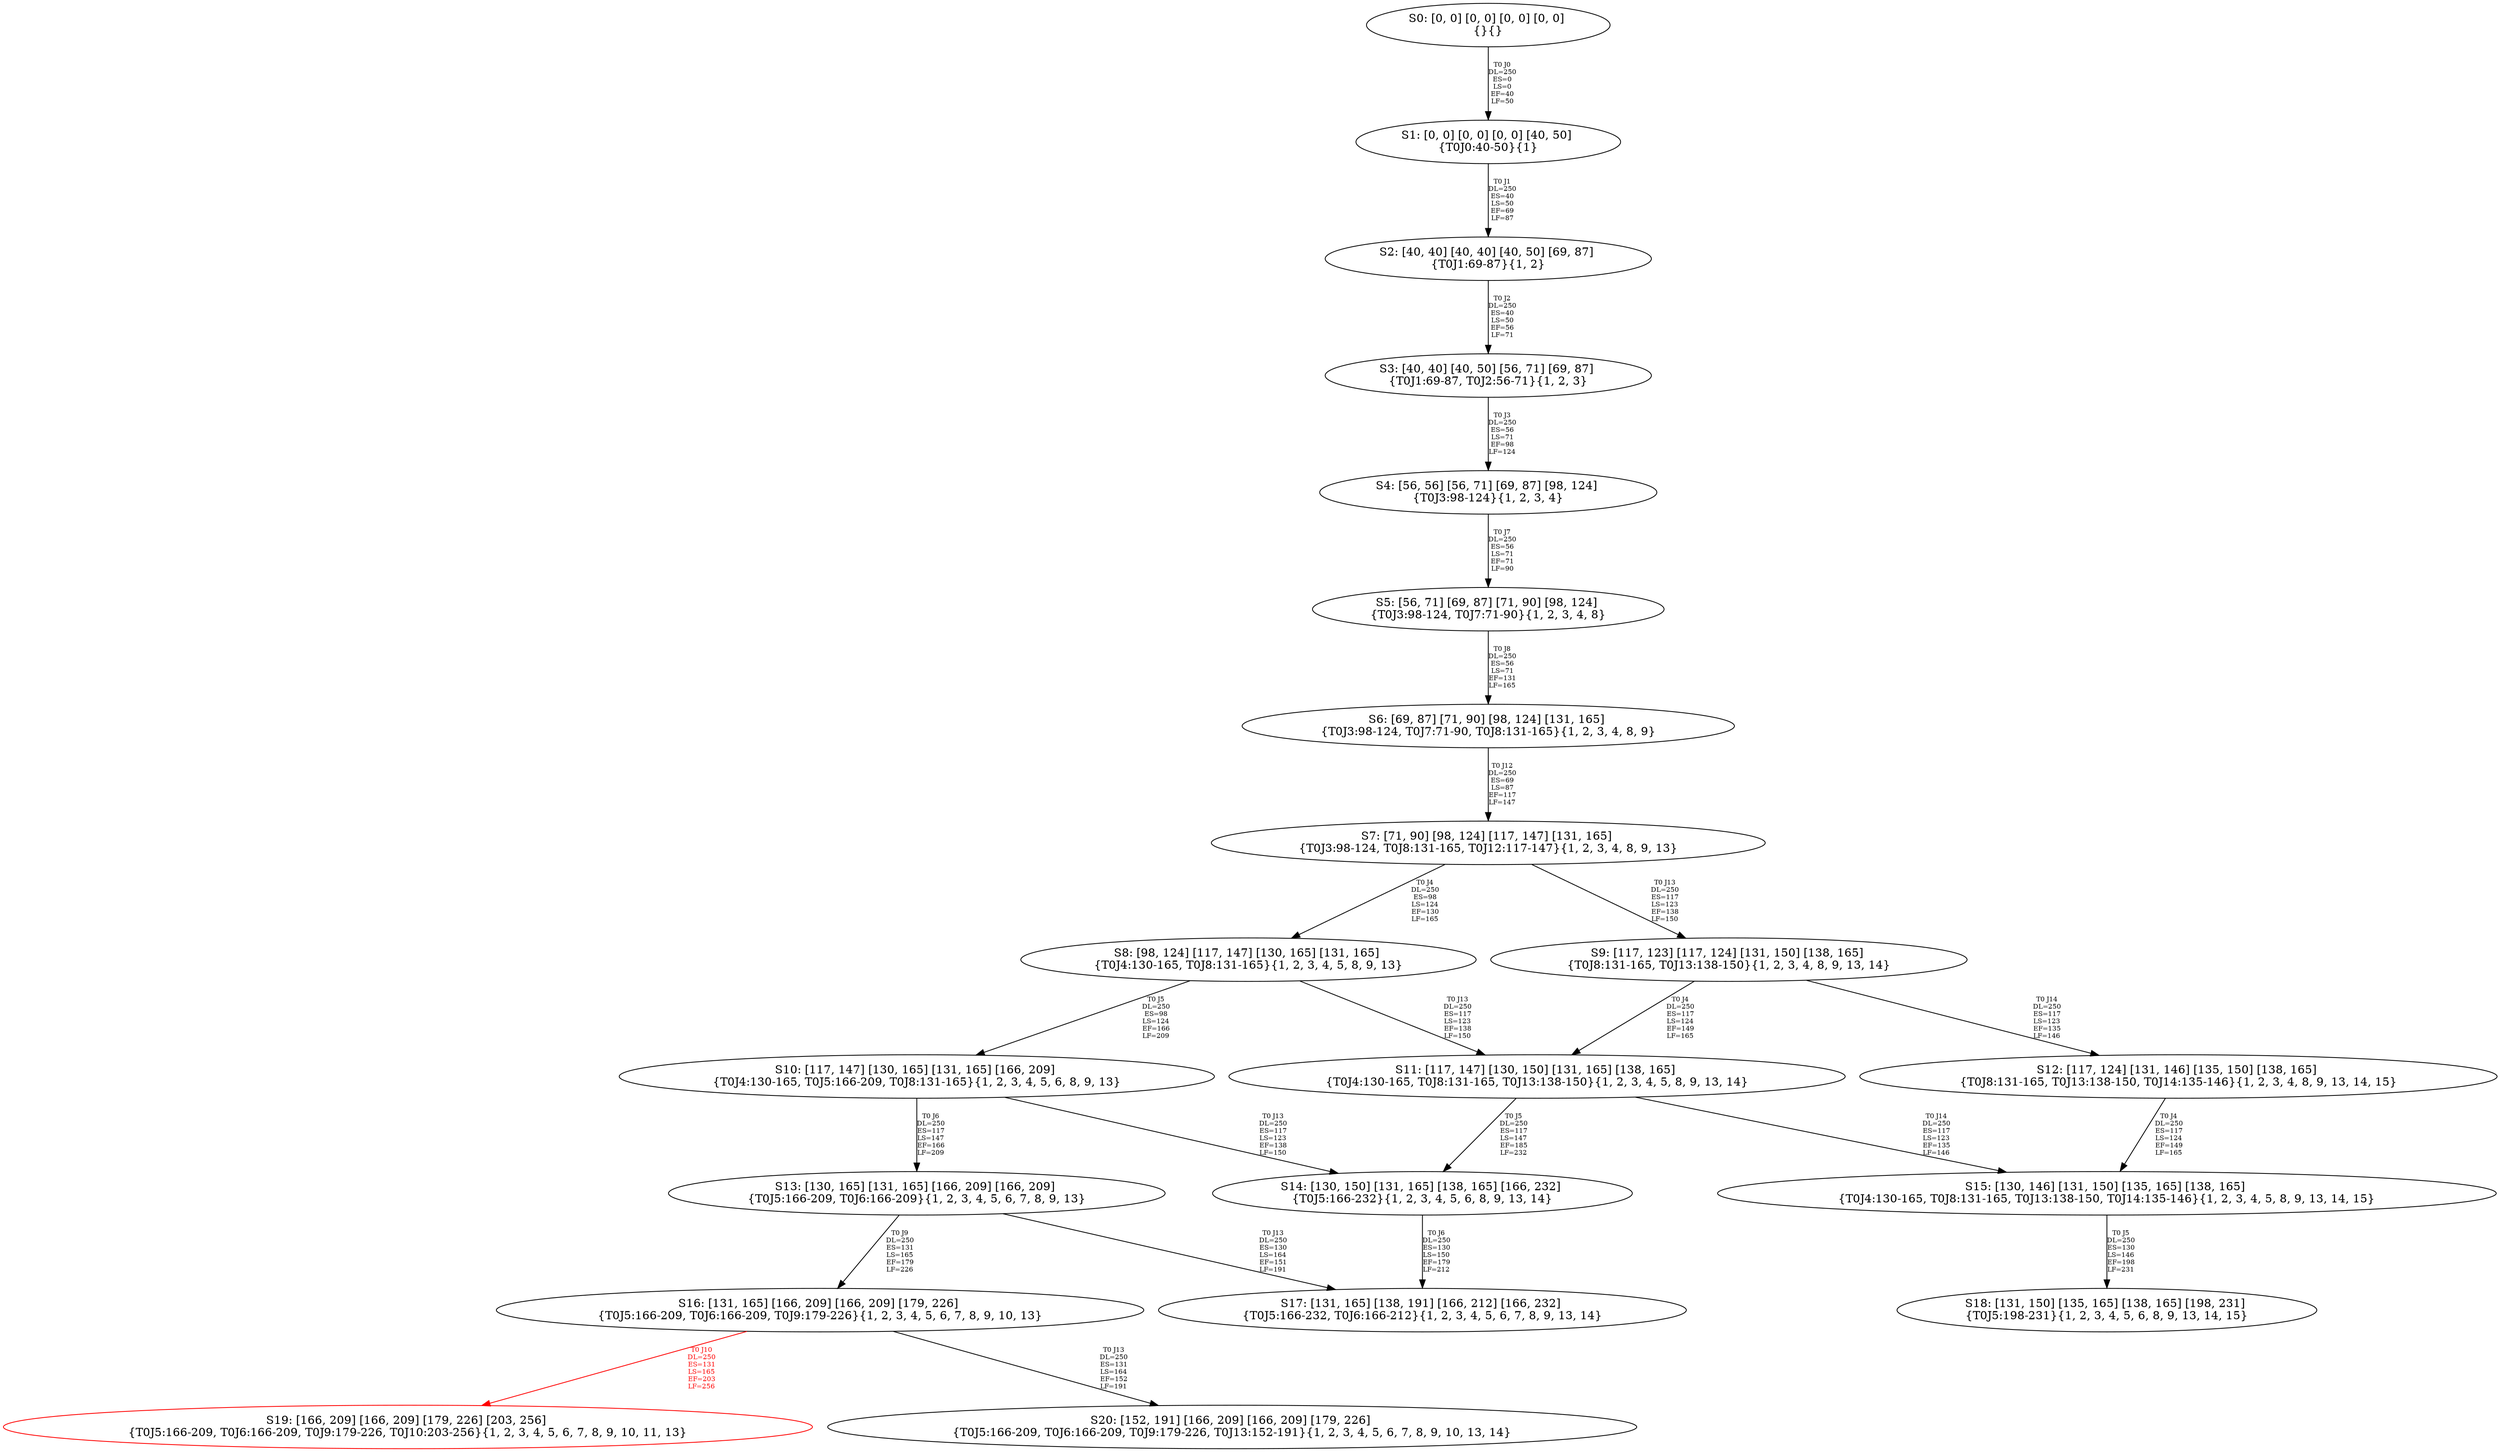 digraph {
	S0[label="S0: [0, 0] [0, 0] [0, 0] [0, 0] \n{}{}"];
	S1[label="S1: [0, 0] [0, 0] [0, 0] [40, 50] \n{T0J0:40-50}{1}"];
	S2[label="S2: [40, 40] [40, 40] [40, 50] [69, 87] \n{T0J1:69-87}{1, 2}"];
	S3[label="S3: [40, 40] [40, 50] [56, 71] [69, 87] \n{T0J1:69-87, T0J2:56-71}{1, 2, 3}"];
	S4[label="S4: [56, 56] [56, 71] [69, 87] [98, 124] \n{T0J3:98-124}{1, 2, 3, 4}"];
	S5[label="S5: [56, 71] [69, 87] [71, 90] [98, 124] \n{T0J3:98-124, T0J7:71-90}{1, 2, 3, 4, 8}"];
	S6[label="S6: [69, 87] [71, 90] [98, 124] [131, 165] \n{T0J3:98-124, T0J7:71-90, T0J8:131-165}{1, 2, 3, 4, 8, 9}"];
	S7[label="S7: [71, 90] [98, 124] [117, 147] [131, 165] \n{T0J3:98-124, T0J8:131-165, T0J12:117-147}{1, 2, 3, 4, 8, 9, 13}"];
	S8[label="S8: [98, 124] [117, 147] [130, 165] [131, 165] \n{T0J4:130-165, T0J8:131-165}{1, 2, 3, 4, 5, 8, 9, 13}"];
	S9[label="S9: [117, 123] [117, 124] [131, 150] [138, 165] \n{T0J8:131-165, T0J13:138-150}{1, 2, 3, 4, 8, 9, 13, 14}"];
	S10[label="S10: [117, 147] [130, 165] [131, 165] [166, 209] \n{T0J4:130-165, T0J5:166-209, T0J8:131-165}{1, 2, 3, 4, 5, 6, 8, 9, 13}"];
	S11[label="S11: [117, 147] [130, 150] [131, 165] [138, 165] \n{T0J4:130-165, T0J8:131-165, T0J13:138-150}{1, 2, 3, 4, 5, 8, 9, 13, 14}"];
	S12[label="S12: [117, 124] [131, 146] [135, 150] [138, 165] \n{T0J8:131-165, T0J13:138-150, T0J14:135-146}{1, 2, 3, 4, 8, 9, 13, 14, 15}"];
	S13[label="S13: [130, 165] [131, 165] [166, 209] [166, 209] \n{T0J5:166-209, T0J6:166-209}{1, 2, 3, 4, 5, 6, 7, 8, 9, 13}"];
	S14[label="S14: [130, 150] [131, 165] [138, 165] [166, 232] \n{T0J5:166-232}{1, 2, 3, 4, 5, 6, 8, 9, 13, 14}"];
	S15[label="S15: [130, 146] [131, 150] [135, 165] [138, 165] \n{T0J4:130-165, T0J8:131-165, T0J13:138-150, T0J14:135-146}{1, 2, 3, 4, 5, 8, 9, 13, 14, 15}"];
	S16[label="S16: [131, 165] [166, 209] [166, 209] [179, 226] \n{T0J5:166-209, T0J6:166-209, T0J9:179-226}{1, 2, 3, 4, 5, 6, 7, 8, 9, 10, 13}"];
	S17[label="S17: [131, 165] [138, 191] [166, 212] [166, 232] \n{T0J5:166-232, T0J6:166-212}{1, 2, 3, 4, 5, 6, 7, 8, 9, 13, 14}"];
	S18[label="S18: [131, 150] [135, 165] [138, 165] [198, 231] \n{T0J5:198-231}{1, 2, 3, 4, 5, 6, 8, 9, 13, 14, 15}"];
	S19[label="S19: [166, 209] [166, 209] [179, 226] [203, 256] \n{T0J5:166-209, T0J6:166-209, T0J9:179-226, T0J10:203-256}{1, 2, 3, 4, 5, 6, 7, 8, 9, 10, 11, 13}"];
	S20[label="S20: [152, 191] [166, 209] [166, 209] [179, 226] \n{T0J5:166-209, T0J6:166-209, T0J9:179-226, T0J13:152-191}{1, 2, 3, 4, 5, 6, 7, 8, 9, 10, 13, 14}"];
	S0 -> S1[label="T0 J0\nDL=250\nES=0\nLS=0\nEF=40\nLF=50",fontsize=8];
	S1 -> S2[label="T0 J1\nDL=250\nES=40\nLS=50\nEF=69\nLF=87",fontsize=8];
	S2 -> S3[label="T0 J2\nDL=250\nES=40\nLS=50\nEF=56\nLF=71",fontsize=8];
	S3 -> S4[label="T0 J3\nDL=250\nES=56\nLS=71\nEF=98\nLF=124",fontsize=8];
	S4 -> S5[label="T0 J7\nDL=250\nES=56\nLS=71\nEF=71\nLF=90",fontsize=8];
	S5 -> S6[label="T0 J8\nDL=250\nES=56\nLS=71\nEF=131\nLF=165",fontsize=8];
	S6 -> S7[label="T0 J12\nDL=250\nES=69\nLS=87\nEF=117\nLF=147",fontsize=8];
	S7 -> S8[label="T0 J4\nDL=250\nES=98\nLS=124\nEF=130\nLF=165",fontsize=8];
	S7 -> S9[label="T0 J13\nDL=250\nES=117\nLS=123\nEF=138\nLF=150",fontsize=8];
	S8 -> S10[label="T0 J5\nDL=250\nES=98\nLS=124\nEF=166\nLF=209",fontsize=8];
	S8 -> S11[label="T0 J13\nDL=250\nES=117\nLS=123\nEF=138\nLF=150",fontsize=8];
	S9 -> S11[label="T0 J4\nDL=250\nES=117\nLS=124\nEF=149\nLF=165",fontsize=8];
	S9 -> S12[label="T0 J14\nDL=250\nES=117\nLS=123\nEF=135\nLF=146",fontsize=8];
	S10 -> S13[label="T0 J6\nDL=250\nES=117\nLS=147\nEF=166\nLF=209",fontsize=8];
	S10 -> S14[label="T0 J13\nDL=250\nES=117\nLS=123\nEF=138\nLF=150",fontsize=8];
	S11 -> S14[label="T0 J5\nDL=250\nES=117\nLS=147\nEF=185\nLF=232",fontsize=8];
	S11 -> S15[label="T0 J14\nDL=250\nES=117\nLS=123\nEF=135\nLF=146",fontsize=8];
	S12 -> S15[label="T0 J4\nDL=250\nES=117\nLS=124\nEF=149\nLF=165",fontsize=8];
	S13 -> S16[label="T0 J9\nDL=250\nES=131\nLS=165\nEF=179\nLF=226",fontsize=8];
	S13 -> S17[label="T0 J13\nDL=250\nES=130\nLS=164\nEF=151\nLF=191",fontsize=8];
	S14 -> S17[label="T0 J6\nDL=250\nES=130\nLS=150\nEF=179\nLF=212",fontsize=8];
	S15 -> S18[label="T0 J5\nDL=250\nES=130\nLS=146\nEF=198\nLF=231",fontsize=8];
	S16 -> S19[label="T0 J10\nDL=250\nES=131\nLS=165\nEF=203\nLF=256",color=Red,fontcolor=Red,fontsize=8];
S19[color=Red];
	S16 -> S20[label="T0 J13\nDL=250\nES=131\nLS=164\nEF=152\nLF=191",fontsize=8];
}
